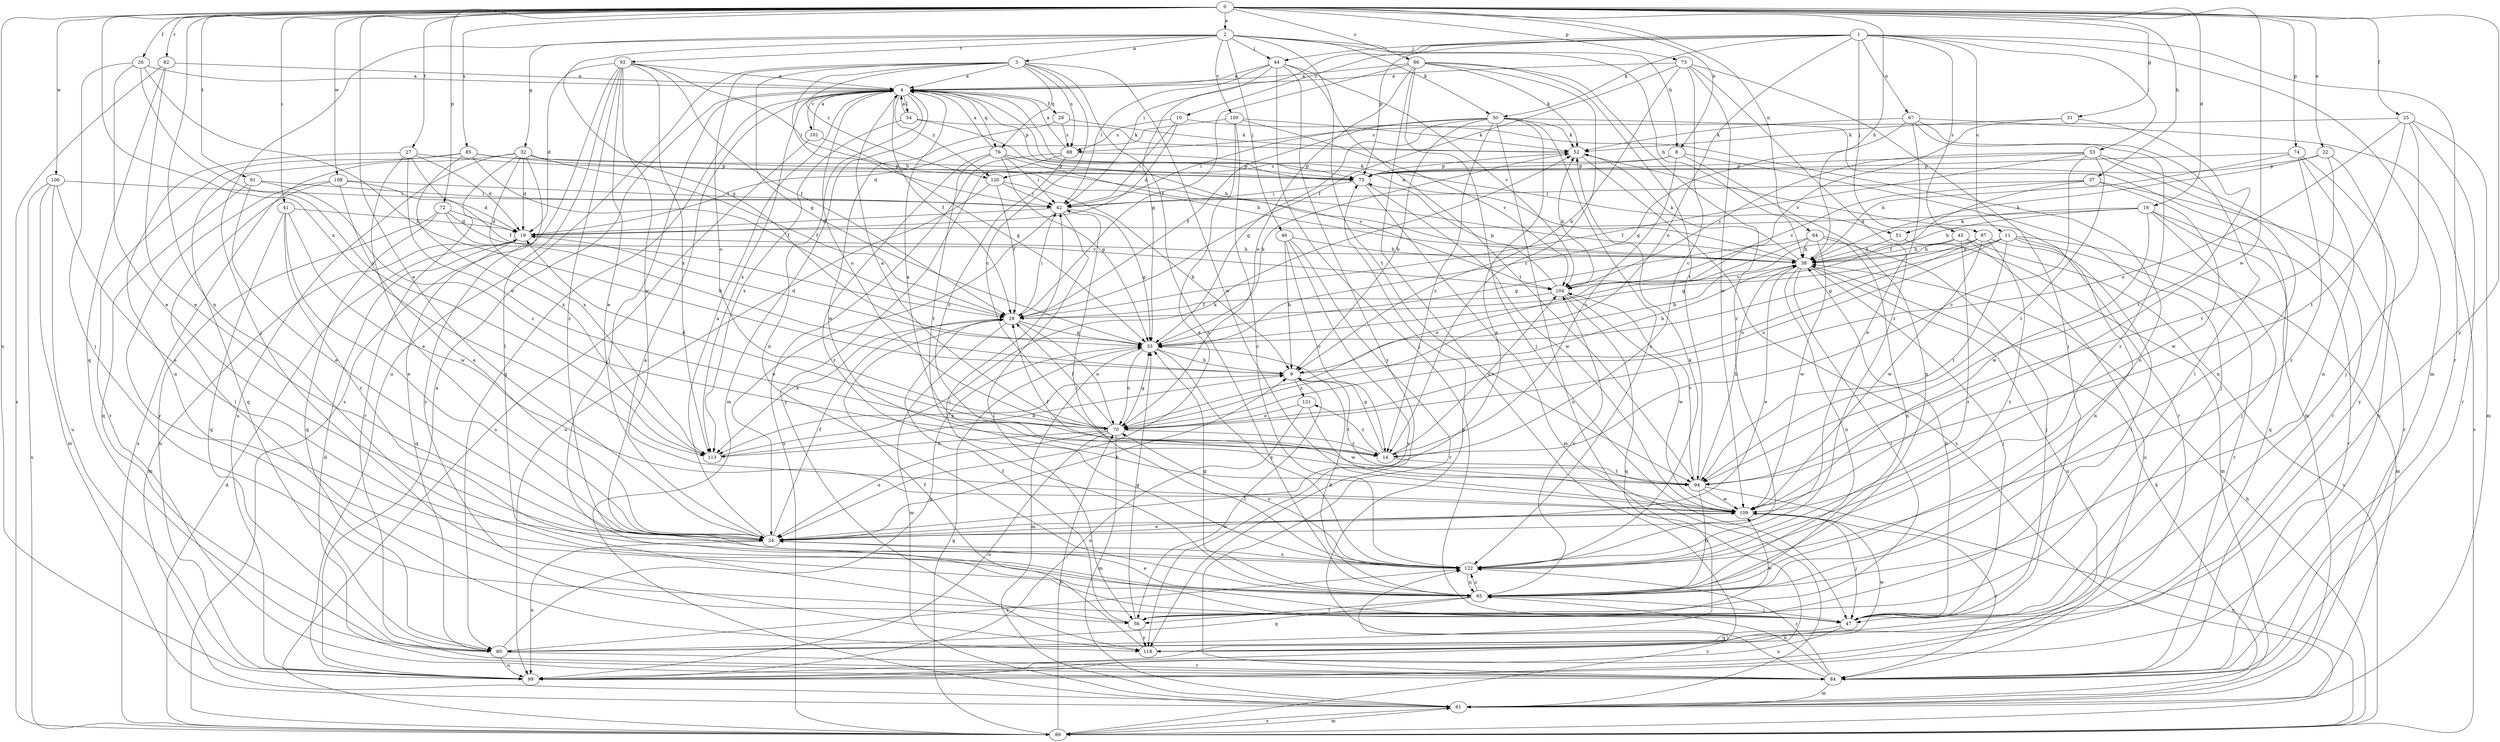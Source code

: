 strict digraph  {
0;
1;
2;
3;
4;
8;
9;
10;
11;
14;
16;
19;
22;
24;
25;
26;
27;
28;
29;
31;
32;
33;
37;
38;
41;
42;
43;
44;
46;
47;
50;
51;
52;
53;
54;
56;
61;
64;
65;
67;
70;
72;
73;
74;
75;
76;
80;
82;
84;
85;
86;
87;
88;
89;
91;
92;
94;
99;
100;
101;
104;
106;
108;
109;
113;
118;
120;
121;
122;
0 -> 2  [label=a];
0 -> 8  [label=b];
0 -> 16  [label=d];
0 -> 22  [label=e];
0 -> 24  [label=e];
0 -> 25  [label=f];
0 -> 26  [label=f];
0 -> 27  [label=f];
0 -> 31  [label=g];
0 -> 37  [label=h];
0 -> 38  [label=h];
0 -> 41  [label=i];
0 -> 64  [label=n];
0 -> 65  [label=n];
0 -> 72  [label=p];
0 -> 73  [label=p];
0 -> 74  [label=p];
0 -> 82  [label=r];
0 -> 85  [label=s];
0 -> 86  [label=s];
0 -> 91  [label=t];
0 -> 99  [label=u];
0 -> 106  [label=w];
0 -> 108  [label=w];
0 -> 109  [label=w];
0 -> 113  [label=x];
0 -> 118  [label=y];
1 -> 10  [label=c];
1 -> 11  [label=c];
1 -> 42  [label=i];
1 -> 43  [label=j];
1 -> 44  [label=j];
1 -> 50  [label=k];
1 -> 53  [label=l];
1 -> 61  [label=m];
1 -> 67  [label=o];
1 -> 70  [label=o];
1 -> 75  [label=p];
1 -> 84  [label=r];
1 -> 87  [label=s];
2 -> 3  [label=a];
2 -> 8  [label=b];
2 -> 32  [label=g];
2 -> 33  [label=g];
2 -> 38  [label=h];
2 -> 44  [label=j];
2 -> 46  [label=j];
2 -> 47  [label=j];
2 -> 50  [label=k];
2 -> 92  [label=t];
2 -> 94  [label=t];
2 -> 100  [label=v];
3 -> 4  [label=a];
3 -> 14  [label=c];
3 -> 33  [label=g];
3 -> 42  [label=i];
3 -> 65  [label=n];
3 -> 70  [label=o];
3 -> 76  [label=q];
3 -> 88  [label=s];
3 -> 99  [label=u];
3 -> 109  [label=w];
3 -> 120  [label=z];
4 -> 28  [label=f];
4 -> 29  [label=f];
4 -> 47  [label=j];
4 -> 51  [label=k];
4 -> 54  [label=l];
4 -> 61  [label=m];
4 -> 65  [label=n];
4 -> 70  [label=o];
4 -> 75  [label=p];
4 -> 76  [label=q];
4 -> 80  [label=q];
4 -> 101  [label=v];
4 -> 113  [label=x];
4 -> 120  [label=z];
8 -> 14  [label=c];
8 -> 47  [label=j];
8 -> 65  [label=n];
8 -> 75  [label=p];
8 -> 120  [label=z];
9 -> 38  [label=h];
9 -> 56  [label=l];
9 -> 94  [label=t];
9 -> 113  [label=x];
9 -> 121  [label=z];
10 -> 19  [label=d];
10 -> 42  [label=i];
10 -> 65  [label=n];
10 -> 88  [label=s];
11 -> 33  [label=g];
11 -> 38  [label=h];
11 -> 61  [label=m];
11 -> 65  [label=n];
11 -> 70  [label=o];
11 -> 84  [label=r];
11 -> 94  [label=t];
14 -> 4  [label=a];
14 -> 33  [label=g];
14 -> 94  [label=t];
14 -> 104  [label=v];
14 -> 121  [label=z];
16 -> 19  [label=d];
16 -> 38  [label=h];
16 -> 47  [label=j];
16 -> 51  [label=k];
16 -> 80  [label=q];
16 -> 84  [label=r];
16 -> 109  [label=w];
19 -> 38  [label=h];
19 -> 61  [label=m];
19 -> 80  [label=q];
22 -> 38  [label=h];
22 -> 75  [label=p];
22 -> 94  [label=t];
22 -> 118  [label=y];
24 -> 4  [label=a];
24 -> 9  [label=b];
24 -> 29  [label=f];
24 -> 99  [label=u];
24 -> 109  [label=w];
24 -> 122  [label=z];
25 -> 47  [label=j];
25 -> 61  [label=m];
25 -> 70  [label=o];
25 -> 84  [label=r];
25 -> 88  [label=s];
25 -> 94  [label=t];
26 -> 4  [label=a];
26 -> 9  [label=b];
26 -> 24  [label=e];
26 -> 47  [label=j];
26 -> 113  [label=x];
27 -> 19  [label=d];
27 -> 24  [label=e];
27 -> 29  [label=f];
27 -> 65  [label=n];
27 -> 70  [label=o];
27 -> 75  [label=p];
28 -> 52  [label=k];
28 -> 88  [label=s];
28 -> 109  [label=w];
29 -> 33  [label=g];
29 -> 42  [label=i];
29 -> 61  [label=m];
29 -> 70  [label=o];
29 -> 113  [label=x];
31 -> 52  [label=k];
31 -> 94  [label=t];
31 -> 104  [label=v];
32 -> 19  [label=d];
32 -> 29  [label=f];
32 -> 75  [label=p];
32 -> 84  [label=r];
32 -> 89  [label=s];
32 -> 99  [label=u];
32 -> 113  [label=x];
32 -> 118  [label=y];
33 -> 9  [label=b];
33 -> 19  [label=d];
33 -> 52  [label=k];
33 -> 61  [label=m];
33 -> 70  [label=o];
33 -> 122  [label=z];
37 -> 29  [label=f];
37 -> 42  [label=i];
37 -> 84  [label=r];
37 -> 104  [label=v];
37 -> 109  [label=w];
38 -> 4  [label=a];
38 -> 24  [label=e];
38 -> 47  [label=j];
38 -> 52  [label=k];
38 -> 56  [label=l];
38 -> 65  [label=n];
38 -> 99  [label=u];
38 -> 104  [label=v];
41 -> 19  [label=d];
41 -> 24  [label=e];
41 -> 80  [label=q];
41 -> 109  [label=w];
41 -> 122  [label=z];
42 -> 19  [label=d];
42 -> 24  [label=e];
42 -> 33  [label=g];
42 -> 56  [label=l];
43 -> 9  [label=b];
43 -> 38  [label=h];
43 -> 89  [label=s];
43 -> 99  [label=u];
43 -> 122  [label=z];
44 -> 4  [label=a];
44 -> 33  [label=g];
44 -> 42  [label=i];
44 -> 47  [label=j];
44 -> 94  [label=t];
44 -> 104  [label=v];
44 -> 118  [label=y];
46 -> 9  [label=b];
46 -> 14  [label=c];
46 -> 38  [label=h];
46 -> 84  [label=r];
46 -> 118  [label=y];
47 -> 4  [label=a];
47 -> 38  [label=h];
47 -> 80  [label=q];
47 -> 99  [label=u];
50 -> 9  [label=b];
50 -> 14  [label=c];
50 -> 24  [label=e];
50 -> 29  [label=f];
50 -> 33  [label=g];
50 -> 42  [label=i];
50 -> 52  [label=k];
50 -> 61  [label=m];
50 -> 99  [label=u];
50 -> 122  [label=z];
51 -> 38  [label=h];
51 -> 61  [label=m];
52 -> 75  [label=p];
52 -> 84  [label=r];
52 -> 89  [label=s];
53 -> 14  [label=c];
53 -> 29  [label=f];
53 -> 65  [label=n];
53 -> 75  [label=p];
53 -> 84  [label=r];
53 -> 94  [label=t];
53 -> 104  [label=v];
54 -> 4  [label=a];
54 -> 38  [label=h];
54 -> 52  [label=k];
54 -> 113  [label=x];
56 -> 29  [label=f];
56 -> 33  [label=g];
56 -> 109  [label=w];
56 -> 118  [label=y];
61 -> 38  [label=h];
61 -> 89  [label=s];
64 -> 33  [label=g];
64 -> 38  [label=h];
64 -> 47  [label=j];
64 -> 65  [label=n];
64 -> 70  [label=o];
64 -> 109  [label=w];
65 -> 9  [label=b];
65 -> 24  [label=e];
65 -> 33  [label=g];
65 -> 42  [label=i];
65 -> 47  [label=j];
65 -> 56  [label=l];
65 -> 80  [label=q];
65 -> 104  [label=v];
65 -> 122  [label=z];
67 -> 24  [label=e];
67 -> 33  [label=g];
67 -> 52  [label=k];
67 -> 56  [label=l];
67 -> 89  [label=s];
67 -> 122  [label=z];
70 -> 4  [label=a];
70 -> 14  [label=c];
70 -> 19  [label=d];
70 -> 24  [label=e];
70 -> 29  [label=f];
70 -> 33  [label=g];
70 -> 61  [label=m];
70 -> 99  [label=u];
70 -> 113  [label=x];
72 -> 9  [label=b];
72 -> 19  [label=d];
72 -> 80  [label=q];
72 -> 99  [label=u];
72 -> 104  [label=v];
73 -> 4  [label=a];
73 -> 9  [label=b];
73 -> 14  [label=c];
73 -> 29  [label=f];
73 -> 47  [label=j];
73 -> 109  [label=w];
73 -> 122  [label=z];
74 -> 38  [label=h];
74 -> 65  [label=n];
74 -> 75  [label=p];
74 -> 99  [label=u];
74 -> 122  [label=z];
75 -> 42  [label=i];
75 -> 61  [label=m];
75 -> 109  [label=w];
76 -> 4  [label=a];
76 -> 33  [label=g];
76 -> 42  [label=i];
76 -> 75  [label=p];
76 -> 94  [label=t];
76 -> 104  [label=v];
76 -> 122  [label=z];
80 -> 33  [label=g];
80 -> 84  [label=r];
80 -> 99  [label=u];
80 -> 122  [label=z];
82 -> 4  [label=a];
82 -> 24  [label=e];
82 -> 80  [label=q];
82 -> 89  [label=s];
84 -> 19  [label=d];
84 -> 61  [label=m];
84 -> 65  [label=n];
84 -> 75  [label=p];
84 -> 122  [label=z];
85 -> 29  [label=f];
85 -> 38  [label=h];
85 -> 75  [label=p];
85 -> 80  [label=q];
85 -> 84  [label=r];
85 -> 113  [label=x];
86 -> 4  [label=a];
86 -> 14  [label=c];
86 -> 29  [label=f];
86 -> 47  [label=j];
86 -> 52  [label=k];
86 -> 70  [label=o];
86 -> 94  [label=t];
86 -> 99  [label=u];
86 -> 122  [label=z];
87 -> 33  [label=g];
87 -> 38  [label=h];
87 -> 56  [label=l];
87 -> 70  [label=o];
87 -> 109  [label=w];
87 -> 122  [label=z];
88 -> 4  [label=a];
88 -> 14  [label=c];
88 -> 75  [label=p];
88 -> 89  [label=s];
88 -> 118  [label=y];
89 -> 19  [label=d];
89 -> 33  [label=g];
89 -> 38  [label=h];
89 -> 61  [label=m];
89 -> 70  [label=o];
89 -> 122  [label=z];
91 -> 14  [label=c];
91 -> 24  [label=e];
91 -> 42  [label=i];
91 -> 80  [label=q];
92 -> 4  [label=a];
92 -> 19  [label=d];
92 -> 24  [label=e];
92 -> 29  [label=f];
92 -> 38  [label=h];
92 -> 56  [label=l];
92 -> 89  [label=s];
92 -> 109  [label=w];
92 -> 113  [label=x];
92 -> 122  [label=z];
94 -> 29  [label=f];
94 -> 38  [label=h];
94 -> 65  [label=n];
94 -> 89  [label=s];
94 -> 104  [label=v];
94 -> 109  [label=w];
99 -> 4  [label=a];
100 -> 19  [label=d];
100 -> 24  [label=e];
100 -> 52  [label=k];
100 -> 104  [label=v];
100 -> 122  [label=z];
101 -> 4  [label=a];
101 -> 33  [label=g];
101 -> 89  [label=s];
104 -> 29  [label=f];
104 -> 52  [label=k];
104 -> 75  [label=p];
104 -> 80  [label=q];
104 -> 109  [label=w];
106 -> 24  [label=e];
106 -> 42  [label=i];
106 -> 61  [label=m];
106 -> 89  [label=s];
106 -> 99  [label=u];
108 -> 19  [label=d];
108 -> 24  [label=e];
108 -> 42  [label=i];
108 -> 56  [label=l];
108 -> 118  [label=y];
109 -> 24  [label=e];
109 -> 47  [label=j];
109 -> 84  [label=r];
113 -> 9  [label=b];
113 -> 52  [label=k];
118 -> 29  [label=f];
118 -> 109  [label=w];
120 -> 9  [label=b];
120 -> 29  [label=f];
120 -> 42  [label=i];
120 -> 99  [label=u];
121 -> 70  [label=o];
121 -> 99  [label=u];
121 -> 109  [label=w];
122 -> 42  [label=i];
122 -> 52  [label=k];
122 -> 65  [label=n];
122 -> 70  [label=o];
}

